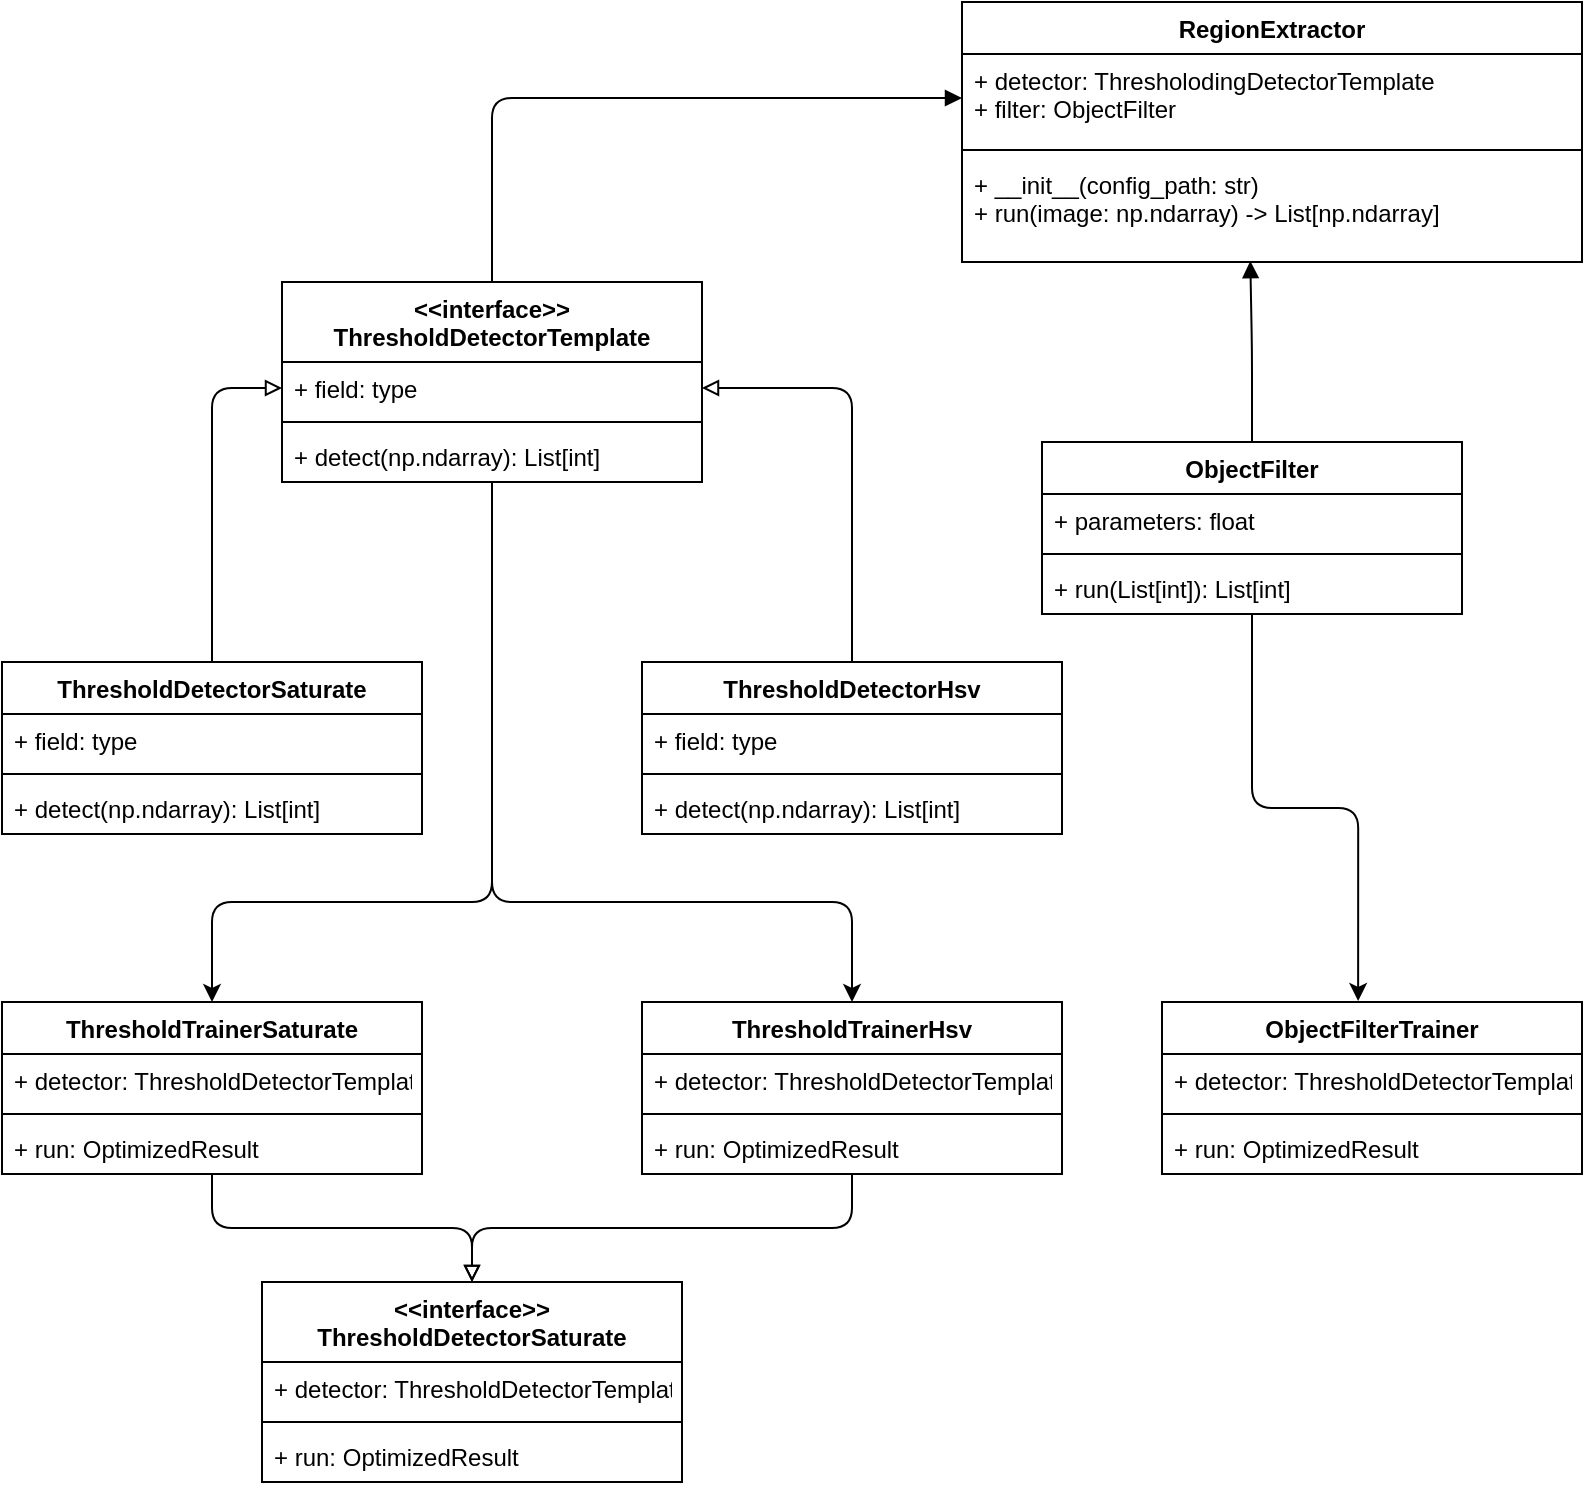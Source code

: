 <mxfile>
    <diagram id="f39GAfHoi6FiYMwwAZkV" name="Page-1">
        <mxGraphModel dx="864" dy="612" grid="1" gridSize="10" guides="1" tooltips="1" connect="1" arrows="1" fold="1" page="1" pageScale="1" pageWidth="1654" pageHeight="1169" math="0" shadow="0">
            <root>
                <mxCell id="0"/>
                <mxCell id="1" parent="0"/>
                <mxCell id="2" value="RegionExtractor" style="swimlane;fontStyle=1;align=center;verticalAlign=top;childLayout=stackLayout;horizontal=1;startSize=26;horizontalStack=0;resizeParent=1;resizeParentMax=0;resizeLast=0;collapsible=1;marginBottom=0;" vertex="1" parent="1">
                    <mxGeometry x="490" y="120" width="310" height="130" as="geometry">
                        <mxRectangle x="310" y="280" width="170" height="30" as="alternateBounds"/>
                    </mxGeometry>
                </mxCell>
                <mxCell id="3" value="+ detector: ThresholodingDetectorTemplate&#10;+ filter: ObjectFilter" style="text;strokeColor=none;fillColor=none;align=left;verticalAlign=top;spacingLeft=4;spacingRight=4;overflow=hidden;rotatable=0;points=[[0,0.5],[1,0.5]];portConstraint=eastwest;" vertex="1" parent="2">
                    <mxGeometry y="26" width="310" height="44" as="geometry"/>
                </mxCell>
                <mxCell id="4" value="" style="line;strokeWidth=1;fillColor=none;align=left;verticalAlign=middle;spacingTop=-1;spacingLeft=3;spacingRight=3;rotatable=0;labelPosition=right;points=[];portConstraint=eastwest;strokeColor=inherit;" vertex="1" parent="2">
                    <mxGeometry y="70" width="310" height="8" as="geometry"/>
                </mxCell>
                <mxCell id="5" value="+ __init__(config_path: str)&#10;+ run(image: np.ndarray) -&gt; List[np.ndarray]" style="text;strokeColor=none;fillColor=none;align=left;verticalAlign=top;spacingLeft=4;spacingRight=4;overflow=hidden;rotatable=0;points=[[0,0.5],[1,0.5]];portConstraint=eastwest;" vertex="1" parent="2">
                    <mxGeometry y="78" width="310" height="52" as="geometry"/>
                </mxCell>
                <mxCell id="25" style="edgeStyle=orthogonalEdgeStyle;html=1;exitX=0.5;exitY=0;exitDx=0;exitDy=0;entryX=0;entryY=0.5;entryDx=0;entryDy=0;endArrow=block;endFill=1;" edge="1" parent="1" source="6" target="3">
                    <mxGeometry relative="1" as="geometry"/>
                </mxCell>
                <mxCell id="49" style="edgeStyle=orthogonalEdgeStyle;html=1;entryX=0.5;entryY=0;entryDx=0;entryDy=0;endArrow=classic;endFill=1;" edge="1" parent="1" source="6" target="32">
                    <mxGeometry relative="1" as="geometry">
                        <Array as="points">
                            <mxPoint x="255" y="570"/>
                            <mxPoint x="435" y="570"/>
                        </Array>
                    </mxGeometry>
                </mxCell>
                <mxCell id="50" style="edgeStyle=orthogonalEdgeStyle;html=1;entryX=0.5;entryY=0;entryDx=0;entryDy=0;endArrow=classic;endFill=1;" edge="1" parent="1" source="6" target="41">
                    <mxGeometry relative="1" as="geometry">
                        <Array as="points">
                            <mxPoint x="255" y="570"/>
                            <mxPoint x="115" y="570"/>
                        </Array>
                    </mxGeometry>
                </mxCell>
                <mxCell id="6" value="&lt;&lt;interface&gt;&gt;&#10;ThresholdDetectorTemplate" style="swimlane;fontStyle=1;align=center;verticalAlign=top;childLayout=stackLayout;horizontal=1;startSize=40;horizontalStack=0;resizeParent=1;resizeParentMax=0;resizeLast=0;collapsible=1;marginBottom=0;" vertex="1" parent="1">
                    <mxGeometry x="150" y="260" width="210" height="100" as="geometry"/>
                </mxCell>
                <mxCell id="7" value="+ field: type" style="text;strokeColor=none;fillColor=none;align=left;verticalAlign=top;spacingLeft=4;spacingRight=4;overflow=hidden;rotatable=0;points=[[0,0.5],[1,0.5]];portConstraint=eastwest;" vertex="1" parent="6">
                    <mxGeometry y="40" width="210" height="26" as="geometry"/>
                </mxCell>
                <mxCell id="8" value="" style="line;strokeWidth=1;fillColor=none;align=left;verticalAlign=middle;spacingTop=-1;spacingLeft=3;spacingRight=3;rotatable=0;labelPosition=right;points=[];portConstraint=eastwest;strokeColor=inherit;" vertex="1" parent="6">
                    <mxGeometry y="66" width="210" height="8" as="geometry"/>
                </mxCell>
                <mxCell id="9" value="+ detect(np.ndarray): List[int]" style="text;strokeColor=none;fillColor=none;align=left;verticalAlign=top;spacingLeft=4;spacingRight=4;overflow=hidden;rotatable=0;points=[[0,0.5],[1,0.5]];portConstraint=eastwest;" vertex="1" parent="6">
                    <mxGeometry y="74" width="210" height="26" as="geometry"/>
                </mxCell>
                <mxCell id="22" style="edgeStyle=orthogonalEdgeStyle;html=1;exitX=0.5;exitY=0;exitDx=0;exitDy=0;entryX=1;entryY=0.5;entryDx=0;entryDy=0;endArrow=block;endFill=0;" edge="1" parent="1" source="10" target="7">
                    <mxGeometry relative="1" as="geometry">
                        <mxPoint x="410" y="340" as="targetPoint"/>
                    </mxGeometry>
                </mxCell>
                <mxCell id="10" value="ThresholdDetectorHsv" style="swimlane;fontStyle=1;align=center;verticalAlign=top;childLayout=stackLayout;horizontal=1;startSize=26;horizontalStack=0;resizeParent=1;resizeParentMax=0;resizeLast=0;collapsible=1;marginBottom=0;" vertex="1" parent="1">
                    <mxGeometry x="330" y="450" width="210" height="86" as="geometry"/>
                </mxCell>
                <mxCell id="11" value="+ field: type" style="text;strokeColor=none;fillColor=none;align=left;verticalAlign=top;spacingLeft=4;spacingRight=4;overflow=hidden;rotatable=0;points=[[0,0.5],[1,0.5]];portConstraint=eastwest;" vertex="1" parent="10">
                    <mxGeometry y="26" width="210" height="26" as="geometry"/>
                </mxCell>
                <mxCell id="12" value="" style="line;strokeWidth=1;fillColor=none;align=left;verticalAlign=middle;spacingTop=-1;spacingLeft=3;spacingRight=3;rotatable=0;labelPosition=right;points=[];portConstraint=eastwest;strokeColor=inherit;" vertex="1" parent="10">
                    <mxGeometry y="52" width="210" height="8" as="geometry"/>
                </mxCell>
                <mxCell id="13" value="+ detect(np.ndarray): List[int]" style="text;strokeColor=none;fillColor=none;align=left;verticalAlign=top;spacingLeft=4;spacingRight=4;overflow=hidden;rotatable=0;points=[[0,0.5],[1,0.5]];portConstraint=eastwest;" vertex="1" parent="10">
                    <mxGeometry y="60" width="210" height="26" as="geometry"/>
                </mxCell>
                <mxCell id="27" style="edgeStyle=orthogonalEdgeStyle;html=1;exitX=0.5;exitY=0;exitDx=0;exitDy=0;endArrow=block;endFill=0;" edge="1" parent="1" source="14" target="7">
                    <mxGeometry relative="1" as="geometry"/>
                </mxCell>
                <mxCell id="14" value="ThresholdDetectorSaturate" style="swimlane;fontStyle=1;align=center;verticalAlign=top;childLayout=stackLayout;horizontal=1;startSize=26;horizontalStack=0;resizeParent=1;resizeParentMax=0;resizeLast=0;collapsible=1;marginBottom=0;" vertex="1" parent="1">
                    <mxGeometry x="10" y="450" width="210" height="86" as="geometry"/>
                </mxCell>
                <mxCell id="15" value="+ field: type" style="text;strokeColor=none;fillColor=none;align=left;verticalAlign=top;spacingLeft=4;spacingRight=4;overflow=hidden;rotatable=0;points=[[0,0.5],[1,0.5]];portConstraint=eastwest;" vertex="1" parent="14">
                    <mxGeometry y="26" width="210" height="26" as="geometry"/>
                </mxCell>
                <mxCell id="16" value="" style="line;strokeWidth=1;fillColor=none;align=left;verticalAlign=middle;spacingTop=-1;spacingLeft=3;spacingRight=3;rotatable=0;labelPosition=right;points=[];portConstraint=eastwest;strokeColor=inherit;" vertex="1" parent="14">
                    <mxGeometry y="52" width="210" height="8" as="geometry"/>
                </mxCell>
                <mxCell id="17" value="+ detect(np.ndarray): List[int]" style="text;strokeColor=none;fillColor=none;align=left;verticalAlign=top;spacingLeft=4;spacingRight=4;overflow=hidden;rotatable=0;points=[[0,0.5],[1,0.5]];portConstraint=eastwest;" vertex="1" parent="14">
                    <mxGeometry y="60" width="210" height="26" as="geometry"/>
                </mxCell>
                <mxCell id="26" style="edgeStyle=orthogonalEdgeStyle;html=1;exitX=0.5;exitY=0;exitDx=0;exitDy=0;entryX=0.465;entryY=0.991;entryDx=0;entryDy=0;entryPerimeter=0;endArrow=block;endFill=1;" edge="1" parent="1" source="18" target="5">
                    <mxGeometry relative="1" as="geometry"/>
                </mxCell>
                <mxCell id="57" style="edgeStyle=orthogonalEdgeStyle;html=1;entryX=0.467;entryY=-0.006;entryDx=0;entryDy=0;entryPerimeter=0;endArrow=classic;endFill=1;" edge="1" parent="1" source="18" target="53">
                    <mxGeometry relative="1" as="geometry"/>
                </mxCell>
                <mxCell id="18" value="ObjectFilter" style="swimlane;fontStyle=1;align=center;verticalAlign=top;childLayout=stackLayout;horizontal=1;startSize=26;horizontalStack=0;resizeParent=1;resizeParentMax=0;resizeLast=0;collapsible=1;marginBottom=0;" vertex="1" parent="1">
                    <mxGeometry x="530" y="340" width="210" height="86" as="geometry"/>
                </mxCell>
                <mxCell id="19" value="+ parameters: float" style="text;strokeColor=none;fillColor=none;align=left;verticalAlign=top;spacingLeft=4;spacingRight=4;overflow=hidden;rotatable=0;points=[[0,0.5],[1,0.5]];portConstraint=eastwest;" vertex="1" parent="18">
                    <mxGeometry y="26" width="210" height="26" as="geometry"/>
                </mxCell>
                <mxCell id="20" value="" style="line;strokeWidth=1;fillColor=none;align=left;verticalAlign=middle;spacingTop=-1;spacingLeft=3;spacingRight=3;rotatable=0;labelPosition=right;points=[];portConstraint=eastwest;strokeColor=inherit;" vertex="1" parent="18">
                    <mxGeometry y="52" width="210" height="8" as="geometry"/>
                </mxCell>
                <mxCell id="21" value="+ run(List[int]): List[int]" style="text;strokeColor=none;fillColor=none;align=left;verticalAlign=top;spacingLeft=4;spacingRight=4;overflow=hidden;rotatable=0;points=[[0,0.5],[1,0.5]];portConstraint=eastwest;" vertex="1" parent="18">
                    <mxGeometry y="60" width="210" height="26" as="geometry"/>
                </mxCell>
                <mxCell id="51" style="edgeStyle=orthogonalEdgeStyle;html=1;endArrow=block;endFill=0;" edge="1" parent="1" source="32" target="45">
                    <mxGeometry relative="1" as="geometry"/>
                </mxCell>
                <mxCell id="32" value="ThresholdTrainerHsv" style="swimlane;fontStyle=1;align=center;verticalAlign=top;childLayout=stackLayout;horizontal=1;startSize=26;horizontalStack=0;resizeParent=1;resizeParentMax=0;resizeLast=0;collapsible=1;marginBottom=0;" vertex="1" parent="1">
                    <mxGeometry x="330" y="620" width="210" height="86" as="geometry"/>
                </mxCell>
                <mxCell id="33" value="+ detector: ThresholdDetectorTemplate" style="text;strokeColor=none;fillColor=none;align=left;verticalAlign=top;spacingLeft=4;spacingRight=4;overflow=hidden;rotatable=0;points=[[0,0.5],[1,0.5]];portConstraint=eastwest;" vertex="1" parent="32">
                    <mxGeometry y="26" width="210" height="26" as="geometry"/>
                </mxCell>
                <mxCell id="34" value="" style="line;strokeWidth=1;fillColor=none;align=left;verticalAlign=middle;spacingTop=-1;spacingLeft=3;spacingRight=3;rotatable=0;labelPosition=right;points=[];portConstraint=eastwest;strokeColor=inherit;" vertex="1" parent="32">
                    <mxGeometry y="52" width="210" height="8" as="geometry"/>
                </mxCell>
                <mxCell id="35" value="+ run: OptimizedResult" style="text;strokeColor=none;fillColor=none;align=left;verticalAlign=top;spacingLeft=4;spacingRight=4;overflow=hidden;rotatable=0;points=[[0,0.5],[1,0.5]];portConstraint=eastwest;" vertex="1" parent="32">
                    <mxGeometry y="60" width="210" height="26" as="geometry"/>
                </mxCell>
                <mxCell id="52" style="edgeStyle=orthogonalEdgeStyle;html=1;entryX=0.5;entryY=0;entryDx=0;entryDy=0;endArrow=block;endFill=0;" edge="1" parent="1" source="41" target="45">
                    <mxGeometry relative="1" as="geometry"/>
                </mxCell>
                <mxCell id="41" value="ThresholdTrainerSaturate" style="swimlane;fontStyle=1;align=center;verticalAlign=top;childLayout=stackLayout;horizontal=1;startSize=26;horizontalStack=0;resizeParent=1;resizeParentMax=0;resizeLast=0;collapsible=1;marginBottom=0;" vertex="1" parent="1">
                    <mxGeometry x="10" y="620" width="210" height="86" as="geometry"/>
                </mxCell>
                <mxCell id="42" value="+ detector: ThresholdDetectorTemplate" style="text;strokeColor=none;fillColor=none;align=left;verticalAlign=top;spacingLeft=4;spacingRight=4;overflow=hidden;rotatable=0;points=[[0,0.5],[1,0.5]];portConstraint=eastwest;" vertex="1" parent="41">
                    <mxGeometry y="26" width="210" height="26" as="geometry"/>
                </mxCell>
                <mxCell id="43" value="" style="line;strokeWidth=1;fillColor=none;align=left;verticalAlign=middle;spacingTop=-1;spacingLeft=3;spacingRight=3;rotatable=0;labelPosition=right;points=[];portConstraint=eastwest;strokeColor=inherit;" vertex="1" parent="41">
                    <mxGeometry y="52" width="210" height="8" as="geometry"/>
                </mxCell>
                <mxCell id="44" value="+ run: OptimizedResult" style="text;strokeColor=none;fillColor=none;align=left;verticalAlign=top;spacingLeft=4;spacingRight=4;overflow=hidden;rotatable=0;points=[[0,0.5],[1,0.5]];portConstraint=eastwest;" vertex="1" parent="41">
                    <mxGeometry y="60" width="210" height="26" as="geometry"/>
                </mxCell>
                <mxCell id="45" value="&lt;&lt;interface&gt;&gt;&#10;ThresholdDetectorSaturate" style="swimlane;fontStyle=1;align=center;verticalAlign=top;childLayout=stackLayout;horizontal=1;startSize=40;horizontalStack=0;resizeParent=1;resizeParentMax=0;resizeLast=0;collapsible=1;marginBottom=0;" vertex="1" parent="1">
                    <mxGeometry x="140" y="760" width="210" height="100" as="geometry"/>
                </mxCell>
                <mxCell id="46" value="+ detector: ThresholdDetectorTemplate" style="text;strokeColor=none;fillColor=none;align=left;verticalAlign=top;spacingLeft=4;spacingRight=4;overflow=hidden;rotatable=0;points=[[0,0.5],[1,0.5]];portConstraint=eastwest;" vertex="1" parent="45">
                    <mxGeometry y="40" width="210" height="26" as="geometry"/>
                </mxCell>
                <mxCell id="47" value="" style="line;strokeWidth=1;fillColor=none;align=left;verticalAlign=middle;spacingTop=-1;spacingLeft=3;spacingRight=3;rotatable=0;labelPosition=right;points=[];portConstraint=eastwest;strokeColor=inherit;" vertex="1" parent="45">
                    <mxGeometry y="66" width="210" height="8" as="geometry"/>
                </mxCell>
                <mxCell id="48" value="+ run: OptimizedResult" style="text;strokeColor=none;fillColor=none;align=left;verticalAlign=top;spacingLeft=4;spacingRight=4;overflow=hidden;rotatable=0;points=[[0,0.5],[1,0.5]];portConstraint=eastwest;" vertex="1" parent="45">
                    <mxGeometry y="74" width="210" height="26" as="geometry"/>
                </mxCell>
                <mxCell id="53" value="ObjectFilterTrainer" style="swimlane;fontStyle=1;align=center;verticalAlign=top;childLayout=stackLayout;horizontal=1;startSize=26;horizontalStack=0;resizeParent=1;resizeParentMax=0;resizeLast=0;collapsible=1;marginBottom=0;" vertex="1" parent="1">
                    <mxGeometry x="590" y="620" width="210" height="86" as="geometry"/>
                </mxCell>
                <mxCell id="54" value="+ detector: ThresholdDetectorTemplate" style="text;strokeColor=none;fillColor=none;align=left;verticalAlign=top;spacingLeft=4;spacingRight=4;overflow=hidden;rotatable=0;points=[[0,0.5],[1,0.5]];portConstraint=eastwest;" vertex="1" parent="53">
                    <mxGeometry y="26" width="210" height="26" as="geometry"/>
                </mxCell>
                <mxCell id="55" value="" style="line;strokeWidth=1;fillColor=none;align=left;verticalAlign=middle;spacingTop=-1;spacingLeft=3;spacingRight=3;rotatable=0;labelPosition=right;points=[];portConstraint=eastwest;strokeColor=inherit;" vertex="1" parent="53">
                    <mxGeometry y="52" width="210" height="8" as="geometry"/>
                </mxCell>
                <mxCell id="56" value="+ run: OptimizedResult" style="text;strokeColor=none;fillColor=none;align=left;verticalAlign=top;spacingLeft=4;spacingRight=4;overflow=hidden;rotatable=0;points=[[0,0.5],[1,0.5]];portConstraint=eastwest;" vertex="1" parent="53">
                    <mxGeometry y="60" width="210" height="26" as="geometry"/>
                </mxCell>
            </root>
        </mxGraphModel>
    </diagram>
</mxfile>